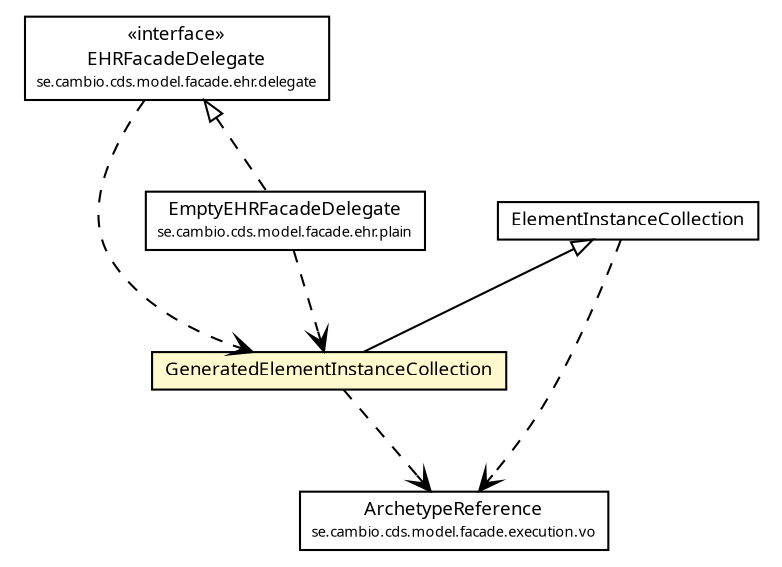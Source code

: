#!/usr/local/bin/dot
#
# Class diagram 
# Generated by UMLGraph version R5_6 (http://www.umlgraph.org/)
#

digraph G {
	edge [fontname="Trebuchet MS",fontsize=10,labelfontname="Trebuchet MS",labelfontsize=10];
	node [fontname="Trebuchet MS",fontsize=10,shape=plaintext];
	nodesep=0.25;
	ranksep=0.5;
	// se.cambio.cds.controller.guide.GeneratedElementInstanceCollection
	c209015 [label=<<table title="se.cambio.cds.controller.guide.GeneratedElementInstanceCollection" border="0" cellborder="1" cellspacing="0" cellpadding="2" port="p" bgcolor="lemonChiffon" href="./GeneratedElementInstanceCollection.html">
		<tr><td><table border="0" cellspacing="0" cellpadding="1">
<tr><td align="center" balign="center"><font face="Trebuchet MS"> GeneratedElementInstanceCollection </font></td></tr>
		</table></td></tr>
		</table>>, URL="./GeneratedElementInstanceCollection.html", fontname="Trebuchet MS", fontcolor="black", fontsize=9.0];
	// se.cambio.cds.controller.guide.ElementInstanceCollection
	c209019 [label=<<table title="se.cambio.cds.controller.guide.ElementInstanceCollection" border="0" cellborder="1" cellspacing="0" cellpadding="2" port="p" href="./ElementInstanceCollection.html">
		<tr><td><table border="0" cellspacing="0" cellpadding="1">
<tr><td align="center" balign="center"><font face="Trebuchet MS"> ElementInstanceCollection </font></td></tr>
		</table></td></tr>
		</table>>, URL="./ElementInstanceCollection.html", fontname="Trebuchet MS", fontcolor="black", fontsize=9.0];
	// se.cambio.cds.model.facade.ehr.delegate.EHRFacadeDelegate
	c209050 [label=<<table title="se.cambio.cds.model.facade.ehr.delegate.EHRFacadeDelegate" border="0" cellborder="1" cellspacing="0" cellpadding="2" port="p" href="../../model/facade/ehr/delegate/EHRFacadeDelegate.html">
		<tr><td><table border="0" cellspacing="0" cellpadding="1">
<tr><td align="center" balign="center"> &#171;interface&#187; </td></tr>
<tr><td align="center" balign="center"><font face="Trebuchet MS"> EHRFacadeDelegate </font></td></tr>
<tr><td align="center" balign="center"><font face="Trebuchet MS" point-size="7.0"> se.cambio.cds.model.facade.ehr.delegate </font></td></tr>
		</table></td></tr>
		</table>>, URL="../../model/facade/ehr/delegate/EHRFacadeDelegate.html", fontname="Trebuchet MS", fontcolor="black", fontsize=9.0];
	// se.cambio.cds.model.facade.ehr.plain.EmptyEHRFacadeDelegate
	c209051 [label=<<table title="se.cambio.cds.model.facade.ehr.plain.EmptyEHRFacadeDelegate" border="0" cellborder="1" cellspacing="0" cellpadding="2" port="p" href="../../model/facade/ehr/plain/EmptyEHRFacadeDelegate.html">
		<tr><td><table border="0" cellspacing="0" cellpadding="1">
<tr><td align="center" balign="center"><font face="Trebuchet MS"> EmptyEHRFacadeDelegate </font></td></tr>
<tr><td align="center" balign="center"><font face="Trebuchet MS" point-size="7.0"> se.cambio.cds.model.facade.ehr.plain </font></td></tr>
		</table></td></tr>
		</table>>, URL="../../model/facade/ehr/plain/EmptyEHRFacadeDelegate.html", fontname="Trebuchet MS", fontcolor="black", fontsize=9.0];
	// se.cambio.cds.model.facade.execution.vo.ArchetypeReference
	c209066 [label=<<table title="se.cambio.cds.model.facade.execution.vo.ArchetypeReference" border="0" cellborder="1" cellspacing="0" cellpadding="2" port="p" href="../../model/facade/execution/vo/ArchetypeReference.html">
		<tr><td><table border="0" cellspacing="0" cellpadding="1">
<tr><td align="center" balign="center"><font face="Trebuchet MS"> ArchetypeReference </font></td></tr>
<tr><td align="center" balign="center"><font face="Trebuchet MS" point-size="7.0"> se.cambio.cds.model.facade.execution.vo </font></td></tr>
		</table></td></tr>
		</table>>, URL="../../model/facade/execution/vo/ArchetypeReference.html", fontname="Trebuchet MS", fontcolor="black", fontsize=9.0];
	//se.cambio.cds.controller.guide.GeneratedElementInstanceCollection extends se.cambio.cds.controller.guide.ElementInstanceCollection
	c209019:p -> c209015:p [dir=back,arrowtail=empty];
	//se.cambio.cds.model.facade.ehr.plain.EmptyEHRFacadeDelegate implements se.cambio.cds.model.facade.ehr.delegate.EHRFacadeDelegate
	c209050:p -> c209051:p [dir=back,arrowtail=empty,style=dashed];
	// se.cambio.cds.controller.guide.GeneratedElementInstanceCollection DEPEND se.cambio.cds.model.facade.execution.vo.ArchetypeReference
	c209015:p -> c209066:p [taillabel="", label="", headlabel="", fontname="Trebuchet MS", fontcolor="black", fontsize=10.0, color="black", arrowhead=open, style=dashed];
	// se.cambio.cds.controller.guide.ElementInstanceCollection DEPEND se.cambio.cds.model.facade.execution.vo.ArchetypeReference
	c209019:p -> c209066:p [taillabel="", label="", headlabel="", fontname="Trebuchet MS", fontcolor="black", fontsize=10.0, color="black", arrowhead=open, style=dashed];
	// se.cambio.cds.model.facade.ehr.delegate.EHRFacadeDelegate DEPEND se.cambio.cds.controller.guide.GeneratedElementInstanceCollection
	c209050:p -> c209015:p [taillabel="", label="", headlabel="", fontname="Trebuchet MS", fontcolor="black", fontsize=10.0, color="black", arrowhead=open, style=dashed];
	// se.cambio.cds.model.facade.ehr.plain.EmptyEHRFacadeDelegate DEPEND se.cambio.cds.controller.guide.GeneratedElementInstanceCollection
	c209051:p -> c209015:p [taillabel="", label="", headlabel="", fontname="Trebuchet MS", fontcolor="black", fontsize=10.0, color="black", arrowhead=open, style=dashed];
}

